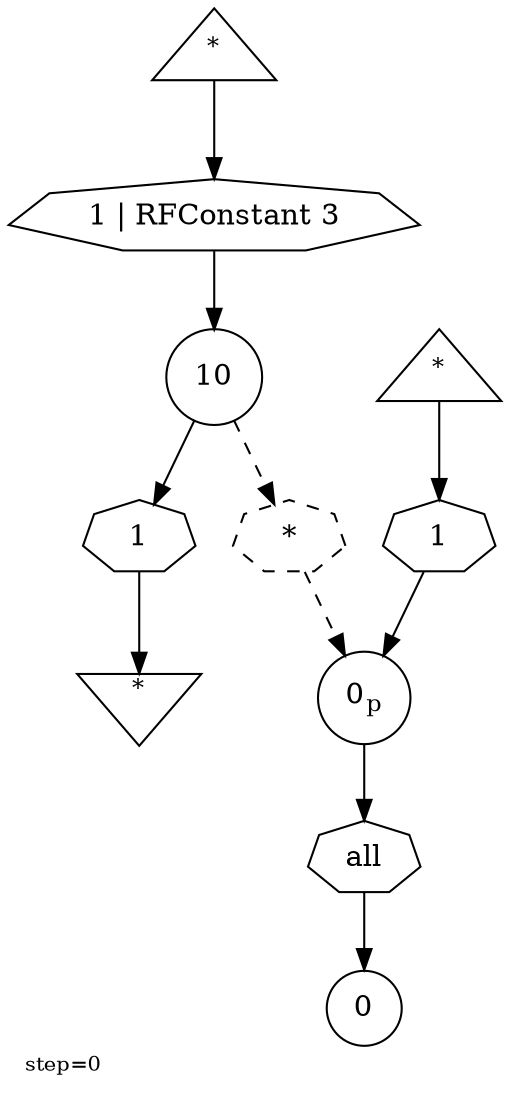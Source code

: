 digraph {
  graph  [labelloc=bottom,labeljust=left,fontsize="10",label="step=0"];
  "345" [shape=triangle,peripheries="1",label=<<SUP>*</SUP>>,labelfontcolor=black,color=black];
  "346" [shape=circle,peripheries="1",label=<10>,labelfontcolor=Black,color=black];
  "348" [shape=circle,peripheries="1",label=<0>,labelfontcolor=black,color=black];
  "349" [shape=triangle,peripheries="1",label=<<SUP>*</SUP>>,labelfontcolor=black,color=black];
  "350" [shape=circle,peripheries="1",label=<0<SUB>p</SUB>>,labelfontcolor=black,color=black];
  "466" [shape=invtriangle,peripheries="1",label=<<SUP>*</SUP>>,labelfontcolor=black,color=black];
  "347" [label=<1 | RFConstant 3>,peripheries="1",color=black,shape=septagon];
  "345" -> "347" [color=black];
  "347" -> "346" [color=black];
  "351" [label=<1>,peripheries="1",color=black,shape=septagon];
  "349" -> "351" [color=black];
  "351" -> "350" [color=black];
  "352" [label=<all>,peripheries="1",color=black,shape=septagon];
  "350" -> "352" [color=black];
  "352" -> "348" [color=black];
  "467" [label=<1>,peripheries="1",color=black,shape=septagon];
  "346" -> "467" [color=black];
  "467" -> "466" [color=black];
  "353" [label=<*>,peripheries="1",color=black,style=dashed,shape=septagon];
  "346" -> "353" [style=dashed,color=black];
  "353" -> "350" [style=dashed,color=black];
}